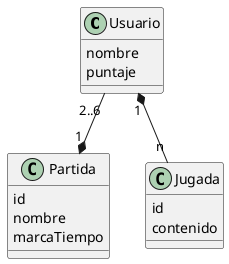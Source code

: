 @startuml Clases
    Class Usuario{
        nombre
        puntaje
    }

    Class Partida{
        id
        nombre
        marcaTiempo
    }

    Class Jugada{
        id
        contenido
    }

    Usuario "2..6" --* "1" Partida
    Usuario "1" *-- "n" Jugada
@enduml